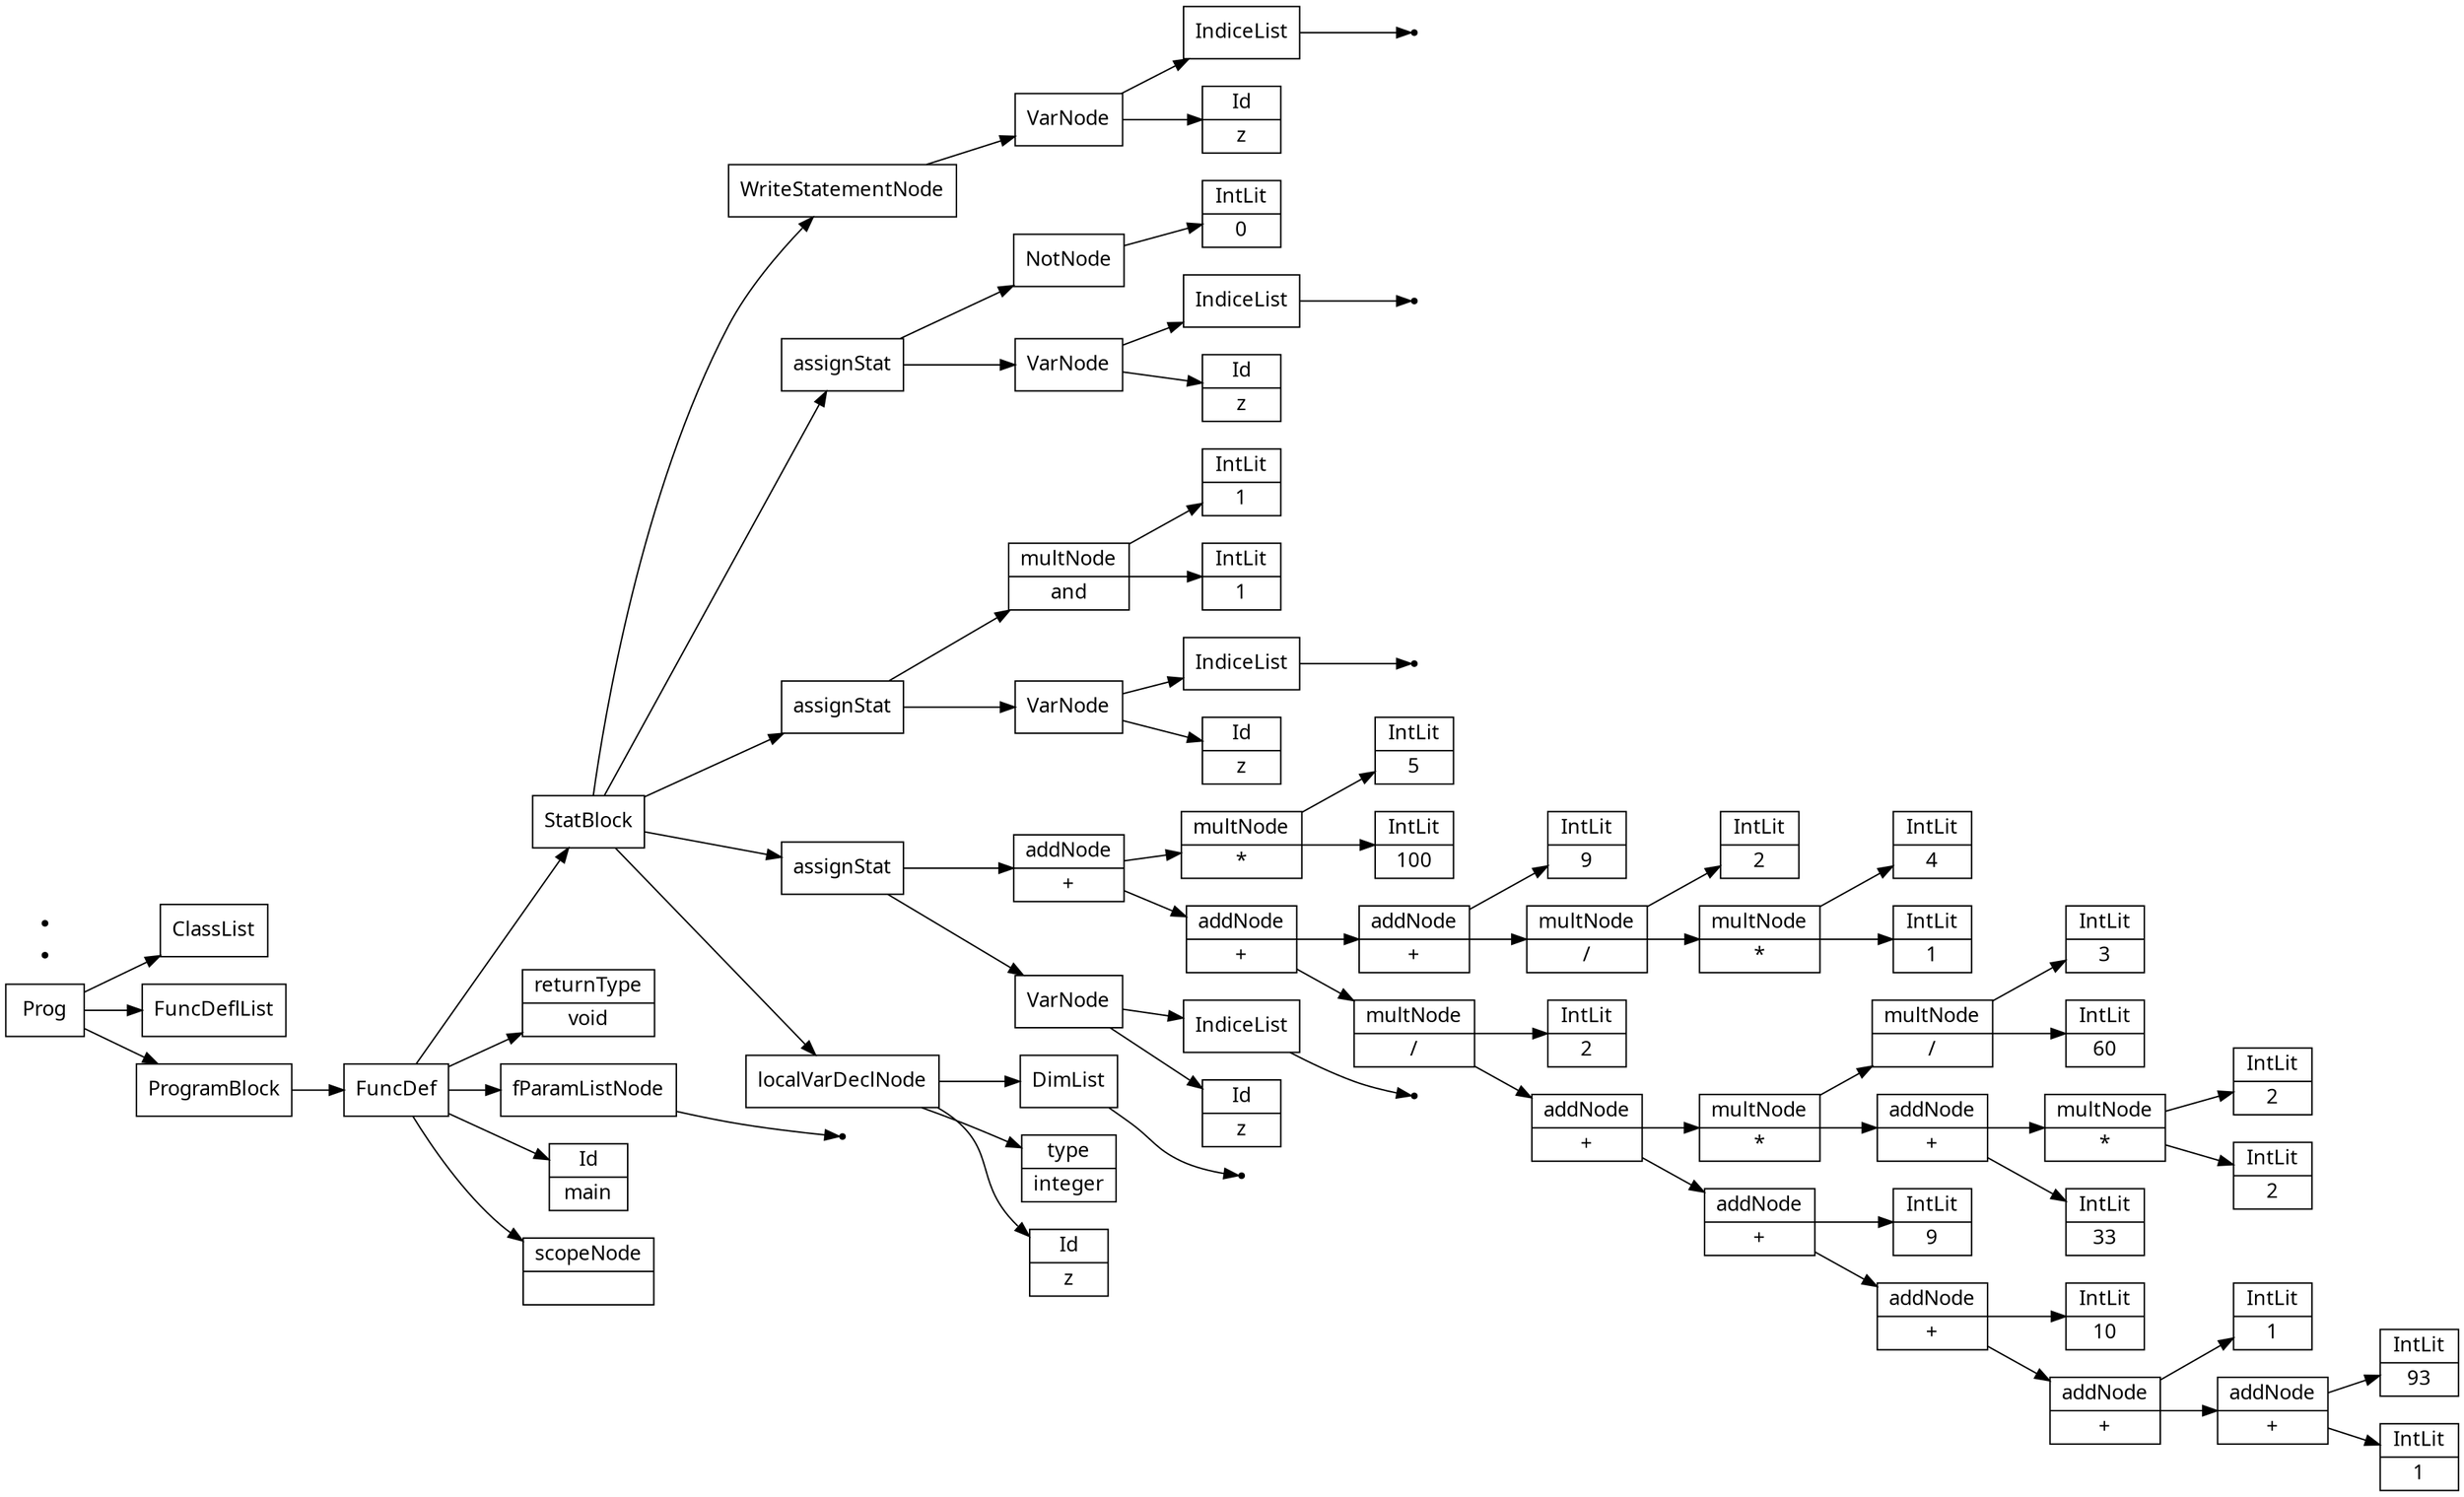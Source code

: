digraph AST {
node [shape=record];
 node [fontname=Sans];charset="UTF-8" splines=true splines=spline rankdir =LR ordering="out"
1[label="scopeNode| "];
none3[shape="point"];
4[label="fParamListNode"];
4->none3;
5[label="returnType|void"];
7[label="Id|z"];
8[label="type|integer"];
none10[shape="point"];
11[label="DimList"];
11->none10;
12[label="localVarDeclNode"];
12->11;
12->8;
12->7;
13[label="Id|z"];
none15[shape="point"];
16[label="IndiceList"];
16->none15;
17[label="VarNode"];
17->16;
17->13;
18[label="IntLit|1"];
19[label="addNode|+"];
20[label="IntLit|93"];
19->20;
19->18;
21[label="addNode|+"];
22[label="IntLit|1"];
21->22;
21->19;
23[label="addNode|+"];
24[label="IntLit|10"];
23->24;
23->21;
25[label="addNode|+"];
26[label="IntLit|9"];
25->26;
25->23;
27[label="addNode|+"];
28[label="IntLit|33"];
29[label="addNode|+"];
30[label="IntLit|2"];
31[label="multNode|*"];
32[label="IntLit|2"];
31->32;
31->30;
29->31;
29->28;
33[label="multNode|*"];
34[label="IntLit|60"];
35[label="multNode|/"];
36[label="IntLit|3"];
35->36;
35->34;
33->35;
33->29;
27->33;
27->25;
37[label="multNode|/"];
38[label="IntLit|2"];
37->38;
37->27;
39[label="addNode|+"];
40[label="IntLit|1"];
41[label="multNode|*"];
42[label="IntLit|4"];
41->42;
41->40;
43[label="multNode|/"];
44[label="IntLit|2"];
43->44;
43->41;
45[label="addNode|+"];
46[label="IntLit|9"];
45->46;
45->43;
39->45;
39->37;
47[label="addNode|+"];
48[label="IntLit|100"];
49[label="multNode|*"];
50[label="IntLit|5"];
49->50;
49->48;
47->49;
47->39;
51[label="assignStat"];
51->47;
51->17;
52[label="Id|z"];
none54[shape="point"];
55[label="IndiceList"];
55->none54;
56[label="VarNode"];
56->55;
56->52;
57[label="IntLit|1"];
58[label="multNode|and"];
59[label="IntLit|1"];
58->59;
58->57;
60[label="assignStat"];
60->58;
60->56;
61[label="Id|z"];
none63[shape="point"];
64[label="IndiceList"];
64->none63;
65[label="VarNode"];
65->64;
65->61;
66[label="IntLit|0"];
67[label="NotNode"];
67->66;
68[label="assignStat"];
68->67;
68->65;
69[label="Id|z"];
none71[shape="point"];
72[label="IndiceList"];
72->none71;
73[label="VarNode"];
73->72;
73->69;
74[label="WriteStatementNode"];
74->73;
75[label="StatBlock"];
75->74;
75->68;
75->60;
75->51;
75->12;
76[label="FuncDef"];
0[label="Id|main"];
76->75;
76->5;
76->4;
76->0;
76->1;
77[label="ClassList"];
78[label="FuncDeflList"];
79[label="Prog"];
80[label="ProgramBlock"];
80->76;
none81[shape="point"];
none82[shape="point"];
79->77;
79->78;
79->80;
}
